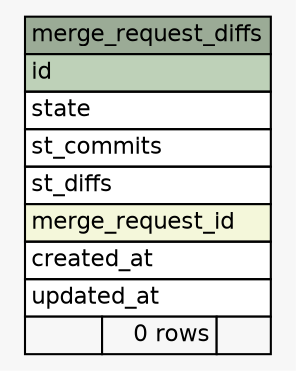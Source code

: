 // dot 2.38.0 on Mac OS X 10.9.4
// SchemaSpy rev 590
digraph "merge_request_diffs" {
  graph [
    rankdir="RL"
    bgcolor="#f7f7f7"
    nodesep="0.18"
    ranksep="0.46"
    fontname="Helvetica"
    fontsize="11"
  ];
  node [
    fontname="Helvetica"
    fontsize="11"
    shape="plaintext"
  ];
  edge [
    arrowsize="0.8"
  ];
  "merge_request_diffs" [
    label=<
    <TABLE BORDER="0" CELLBORDER="1" CELLSPACING="0" BGCOLOR="#ffffff">
      <TR><TD COLSPAN="3" BGCOLOR="#9bab96" ALIGN="CENTER">merge_request_diffs</TD></TR>
      <TR><TD PORT="id" COLSPAN="3" BGCOLOR="#bed1b8" ALIGN="LEFT">id</TD></TR>
      <TR><TD PORT="state" COLSPAN="3" ALIGN="LEFT">state</TD></TR>
      <TR><TD PORT="st_commits" COLSPAN="3" ALIGN="LEFT">st_commits</TD></TR>
      <TR><TD PORT="st_diffs" COLSPAN="3" ALIGN="LEFT">st_diffs</TD></TR>
      <TR><TD PORT="merge_request_id" COLSPAN="3" BGCOLOR="#f4f7da" ALIGN="LEFT">merge_request_id</TD></TR>
      <TR><TD PORT="created_at" COLSPAN="3" ALIGN="LEFT">created_at</TD></TR>
      <TR><TD PORT="updated_at" COLSPAN="3" ALIGN="LEFT">updated_at</TD></TR>
      <TR><TD ALIGN="LEFT" BGCOLOR="#f7f7f7">  </TD><TD ALIGN="RIGHT" BGCOLOR="#f7f7f7">0 rows</TD><TD ALIGN="RIGHT" BGCOLOR="#f7f7f7">  </TD></TR>
    </TABLE>>
    URL="tables/merge_request_diffs.html"
    tooltip="merge_request_diffs"
  ];
}
